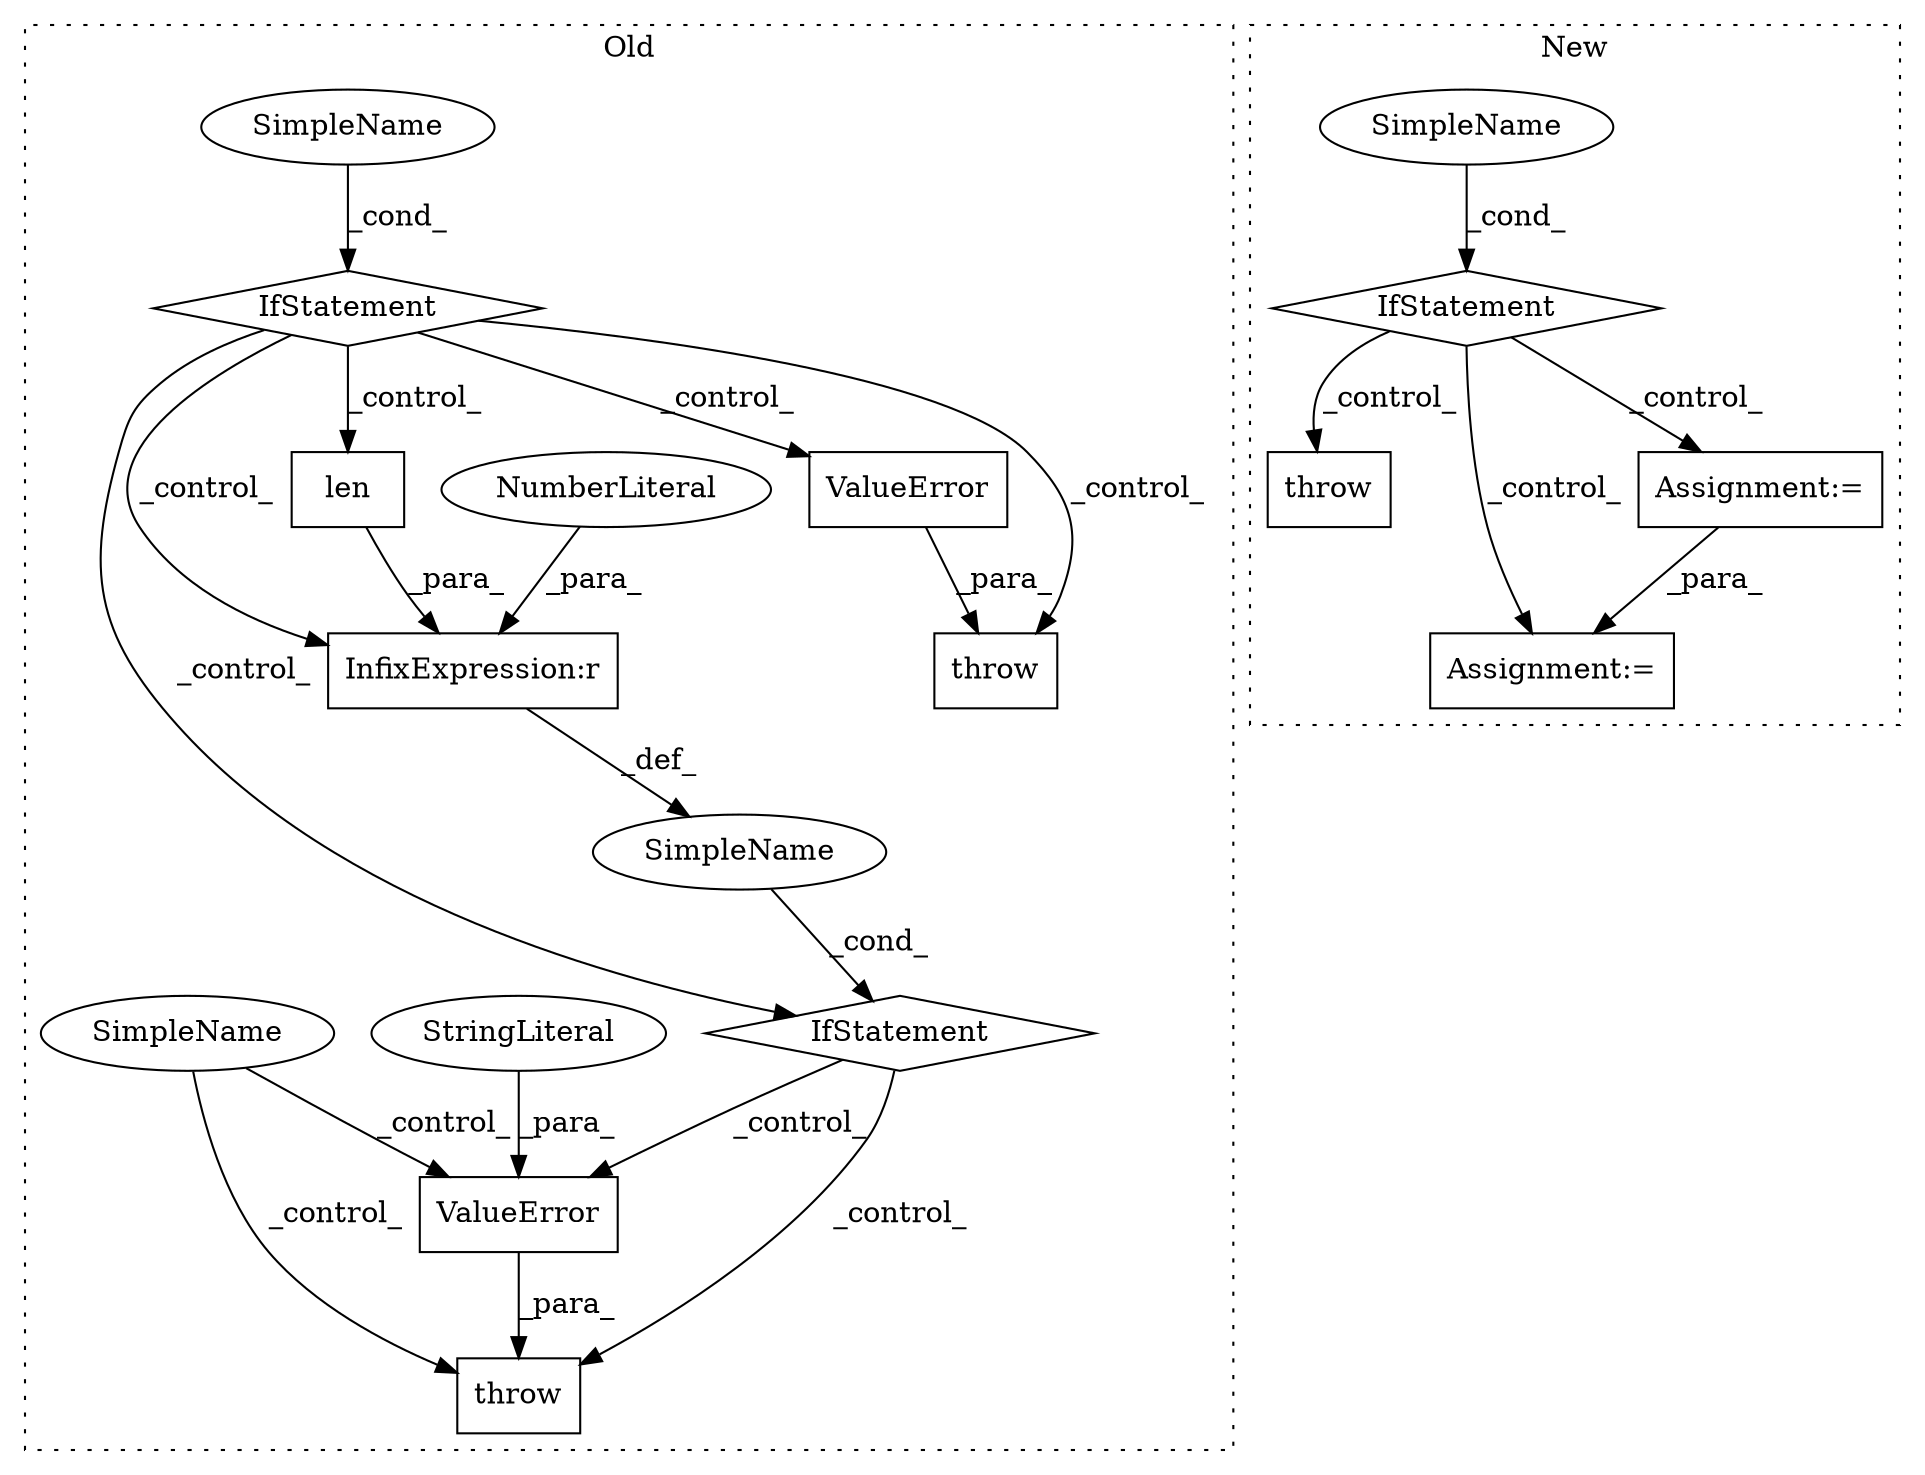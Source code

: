 digraph G {
subgraph cluster0 {
1 [label="ValueError" a="32" s="46570,46646" l="11,1" shape="box"];
3 [label="throw" a="53" s="46564" l="6" shape="box"];
4 [label="SimpleName" a="42" s="" l="" shape="ellipse"];
5 [label="IfStatement" a="25" s="46376,46406" l="4,2" shape="diamond"];
6 [label="StringLiteral" a="45" s="46581" l="65" shape="ellipse"];
7 [label="InfixExpression:r" a="27" s="46401" l="4" shape="box"];
8 [label="IfStatement" a="25" s="46148,46178" l="4,2" shape="diamond"];
9 [label="SimpleName" a="42" s="" l="" shape="ellipse"];
10 [label="ValueError" a="32" s="46308,46363" l="11,1" shape="box"];
11 [label="throw" a="53" s="46302" l="6" shape="box"];
16 [label="len" a="32" s="46380,46400" l="4,1" shape="box"];
17 [label="NumberLiteral" a="34" s="46405" l="1" shape="ellipse"];
18 [label="SimpleName" a="42" s="" l="" shape="ellipse"];
label = "Old";
style="dotted";
}
subgraph cluster1 {
2 [label="IfStatement" a="25" s="33795,33826" l="4,2" shape="diamond"];
12 [label="SimpleName" a="42" s="" l="" shape="ellipse"];
13 [label="throw" a="53" s="34280" l="6" shape="box"];
14 [label="Assignment:=" a="7" s="34184" l="8" shape="box"];
15 [label="Assignment:=" a="7" s="34010" l="1" shape="box"];
label = "New";
style="dotted";
}
1 -> 3 [label="_para_"];
2 -> 14 [label="_control_"];
2 -> 15 [label="_control_"];
2 -> 13 [label="_control_"];
4 -> 5 [label="_cond_"];
5 -> 3 [label="_control_"];
5 -> 1 [label="_control_"];
6 -> 1 [label="_para_"];
7 -> 4 [label="_def_"];
8 -> 11 [label="_control_"];
8 -> 5 [label="_control_"];
8 -> 7 [label="_control_"];
8 -> 16 [label="_control_"];
8 -> 10 [label="_control_"];
9 -> 8 [label="_cond_"];
10 -> 11 [label="_para_"];
12 -> 2 [label="_cond_"];
15 -> 14 [label="_para_"];
16 -> 7 [label="_para_"];
17 -> 7 [label="_para_"];
18 -> 3 [label="_control_"];
18 -> 1 [label="_control_"];
}